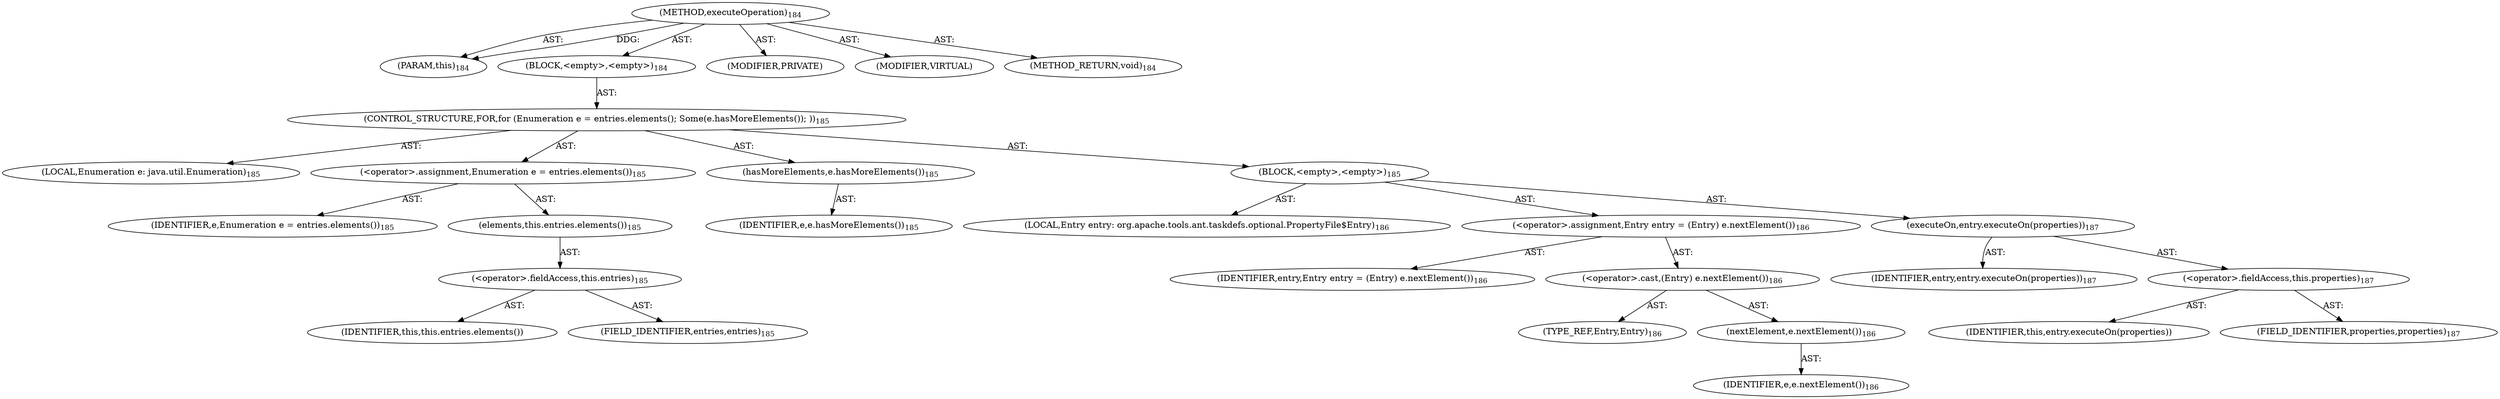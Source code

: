 digraph "executeOperation" {  
"111669149698" [label = <(METHOD,executeOperation)<SUB>184</SUB>> ]
"115964117008" [label = <(PARAM,this)<SUB>184</SUB>> ]
"25769803778" [label = <(BLOCK,&lt;empty&gt;,&lt;empty&gt;)<SUB>184</SUB>> ]
"47244640256" [label = <(CONTROL_STRUCTURE,FOR,for (Enumeration e = entries.elements(); Some(e.hasMoreElements()); ))<SUB>185</SUB>> ]
"94489280513" [label = <(LOCAL,Enumeration e: java.util.Enumeration)<SUB>185</SUB>> ]
"30064771081" [label = <(&lt;operator&gt;.assignment,Enumeration e = entries.elements())<SUB>185</SUB>> ]
"68719476766" [label = <(IDENTIFIER,e,Enumeration e = entries.elements())<SUB>185</SUB>> ]
"30064771082" [label = <(elements,this.entries.elements())<SUB>185</SUB>> ]
"30064771083" [label = <(&lt;operator&gt;.fieldAccess,this.entries)<SUB>185</SUB>> ]
"68719476767" [label = <(IDENTIFIER,this,this.entries.elements())> ]
"55834574849" [label = <(FIELD_IDENTIFIER,entries,entries)<SUB>185</SUB>> ]
"30064771084" [label = <(hasMoreElements,e.hasMoreElements())<SUB>185</SUB>> ]
"68719476768" [label = <(IDENTIFIER,e,e.hasMoreElements())<SUB>185</SUB>> ]
"25769803779" [label = <(BLOCK,&lt;empty&gt;,&lt;empty&gt;)<SUB>185</SUB>> ]
"94489280514" [label = <(LOCAL,Entry entry: org.apache.tools.ant.taskdefs.optional.PropertyFile$Entry)<SUB>186</SUB>> ]
"30064771085" [label = <(&lt;operator&gt;.assignment,Entry entry = (Entry) e.nextElement())<SUB>186</SUB>> ]
"68719476769" [label = <(IDENTIFIER,entry,Entry entry = (Entry) e.nextElement())<SUB>186</SUB>> ]
"30064771086" [label = <(&lt;operator&gt;.cast,(Entry) e.nextElement())<SUB>186</SUB>> ]
"180388626432" [label = <(TYPE_REF,Entry,Entry)<SUB>186</SUB>> ]
"30064771087" [label = <(nextElement,e.nextElement())<SUB>186</SUB>> ]
"68719476770" [label = <(IDENTIFIER,e,e.nextElement())<SUB>186</SUB>> ]
"30064771088" [label = <(executeOn,entry.executeOn(properties))<SUB>187</SUB>> ]
"68719476771" [label = <(IDENTIFIER,entry,entry.executeOn(properties))<SUB>187</SUB>> ]
"30064771089" [label = <(&lt;operator&gt;.fieldAccess,this.properties)<SUB>187</SUB>> ]
"68719476772" [label = <(IDENTIFIER,this,entry.executeOn(properties))> ]
"55834574850" [label = <(FIELD_IDENTIFIER,properties,properties)<SUB>187</SUB>> ]
"133143986184" [label = <(MODIFIER,PRIVATE)> ]
"133143986185" [label = <(MODIFIER,VIRTUAL)> ]
"128849018882" [label = <(METHOD_RETURN,void)<SUB>184</SUB>> ]
  "111669149698" -> "115964117008"  [ label = "AST: "] 
  "111669149698" -> "25769803778"  [ label = "AST: "] 
  "111669149698" -> "133143986184"  [ label = "AST: "] 
  "111669149698" -> "133143986185"  [ label = "AST: "] 
  "111669149698" -> "128849018882"  [ label = "AST: "] 
  "25769803778" -> "47244640256"  [ label = "AST: "] 
  "47244640256" -> "94489280513"  [ label = "AST: "] 
  "47244640256" -> "30064771081"  [ label = "AST: "] 
  "47244640256" -> "30064771084"  [ label = "AST: "] 
  "47244640256" -> "25769803779"  [ label = "AST: "] 
  "30064771081" -> "68719476766"  [ label = "AST: "] 
  "30064771081" -> "30064771082"  [ label = "AST: "] 
  "30064771082" -> "30064771083"  [ label = "AST: "] 
  "30064771083" -> "68719476767"  [ label = "AST: "] 
  "30064771083" -> "55834574849"  [ label = "AST: "] 
  "30064771084" -> "68719476768"  [ label = "AST: "] 
  "25769803779" -> "94489280514"  [ label = "AST: "] 
  "25769803779" -> "30064771085"  [ label = "AST: "] 
  "25769803779" -> "30064771088"  [ label = "AST: "] 
  "30064771085" -> "68719476769"  [ label = "AST: "] 
  "30064771085" -> "30064771086"  [ label = "AST: "] 
  "30064771086" -> "180388626432"  [ label = "AST: "] 
  "30064771086" -> "30064771087"  [ label = "AST: "] 
  "30064771087" -> "68719476770"  [ label = "AST: "] 
  "30064771088" -> "68719476771"  [ label = "AST: "] 
  "30064771088" -> "30064771089"  [ label = "AST: "] 
  "30064771089" -> "68719476772"  [ label = "AST: "] 
  "30064771089" -> "55834574850"  [ label = "AST: "] 
  "111669149698" -> "115964117008"  [ label = "DDG: "] 
}
